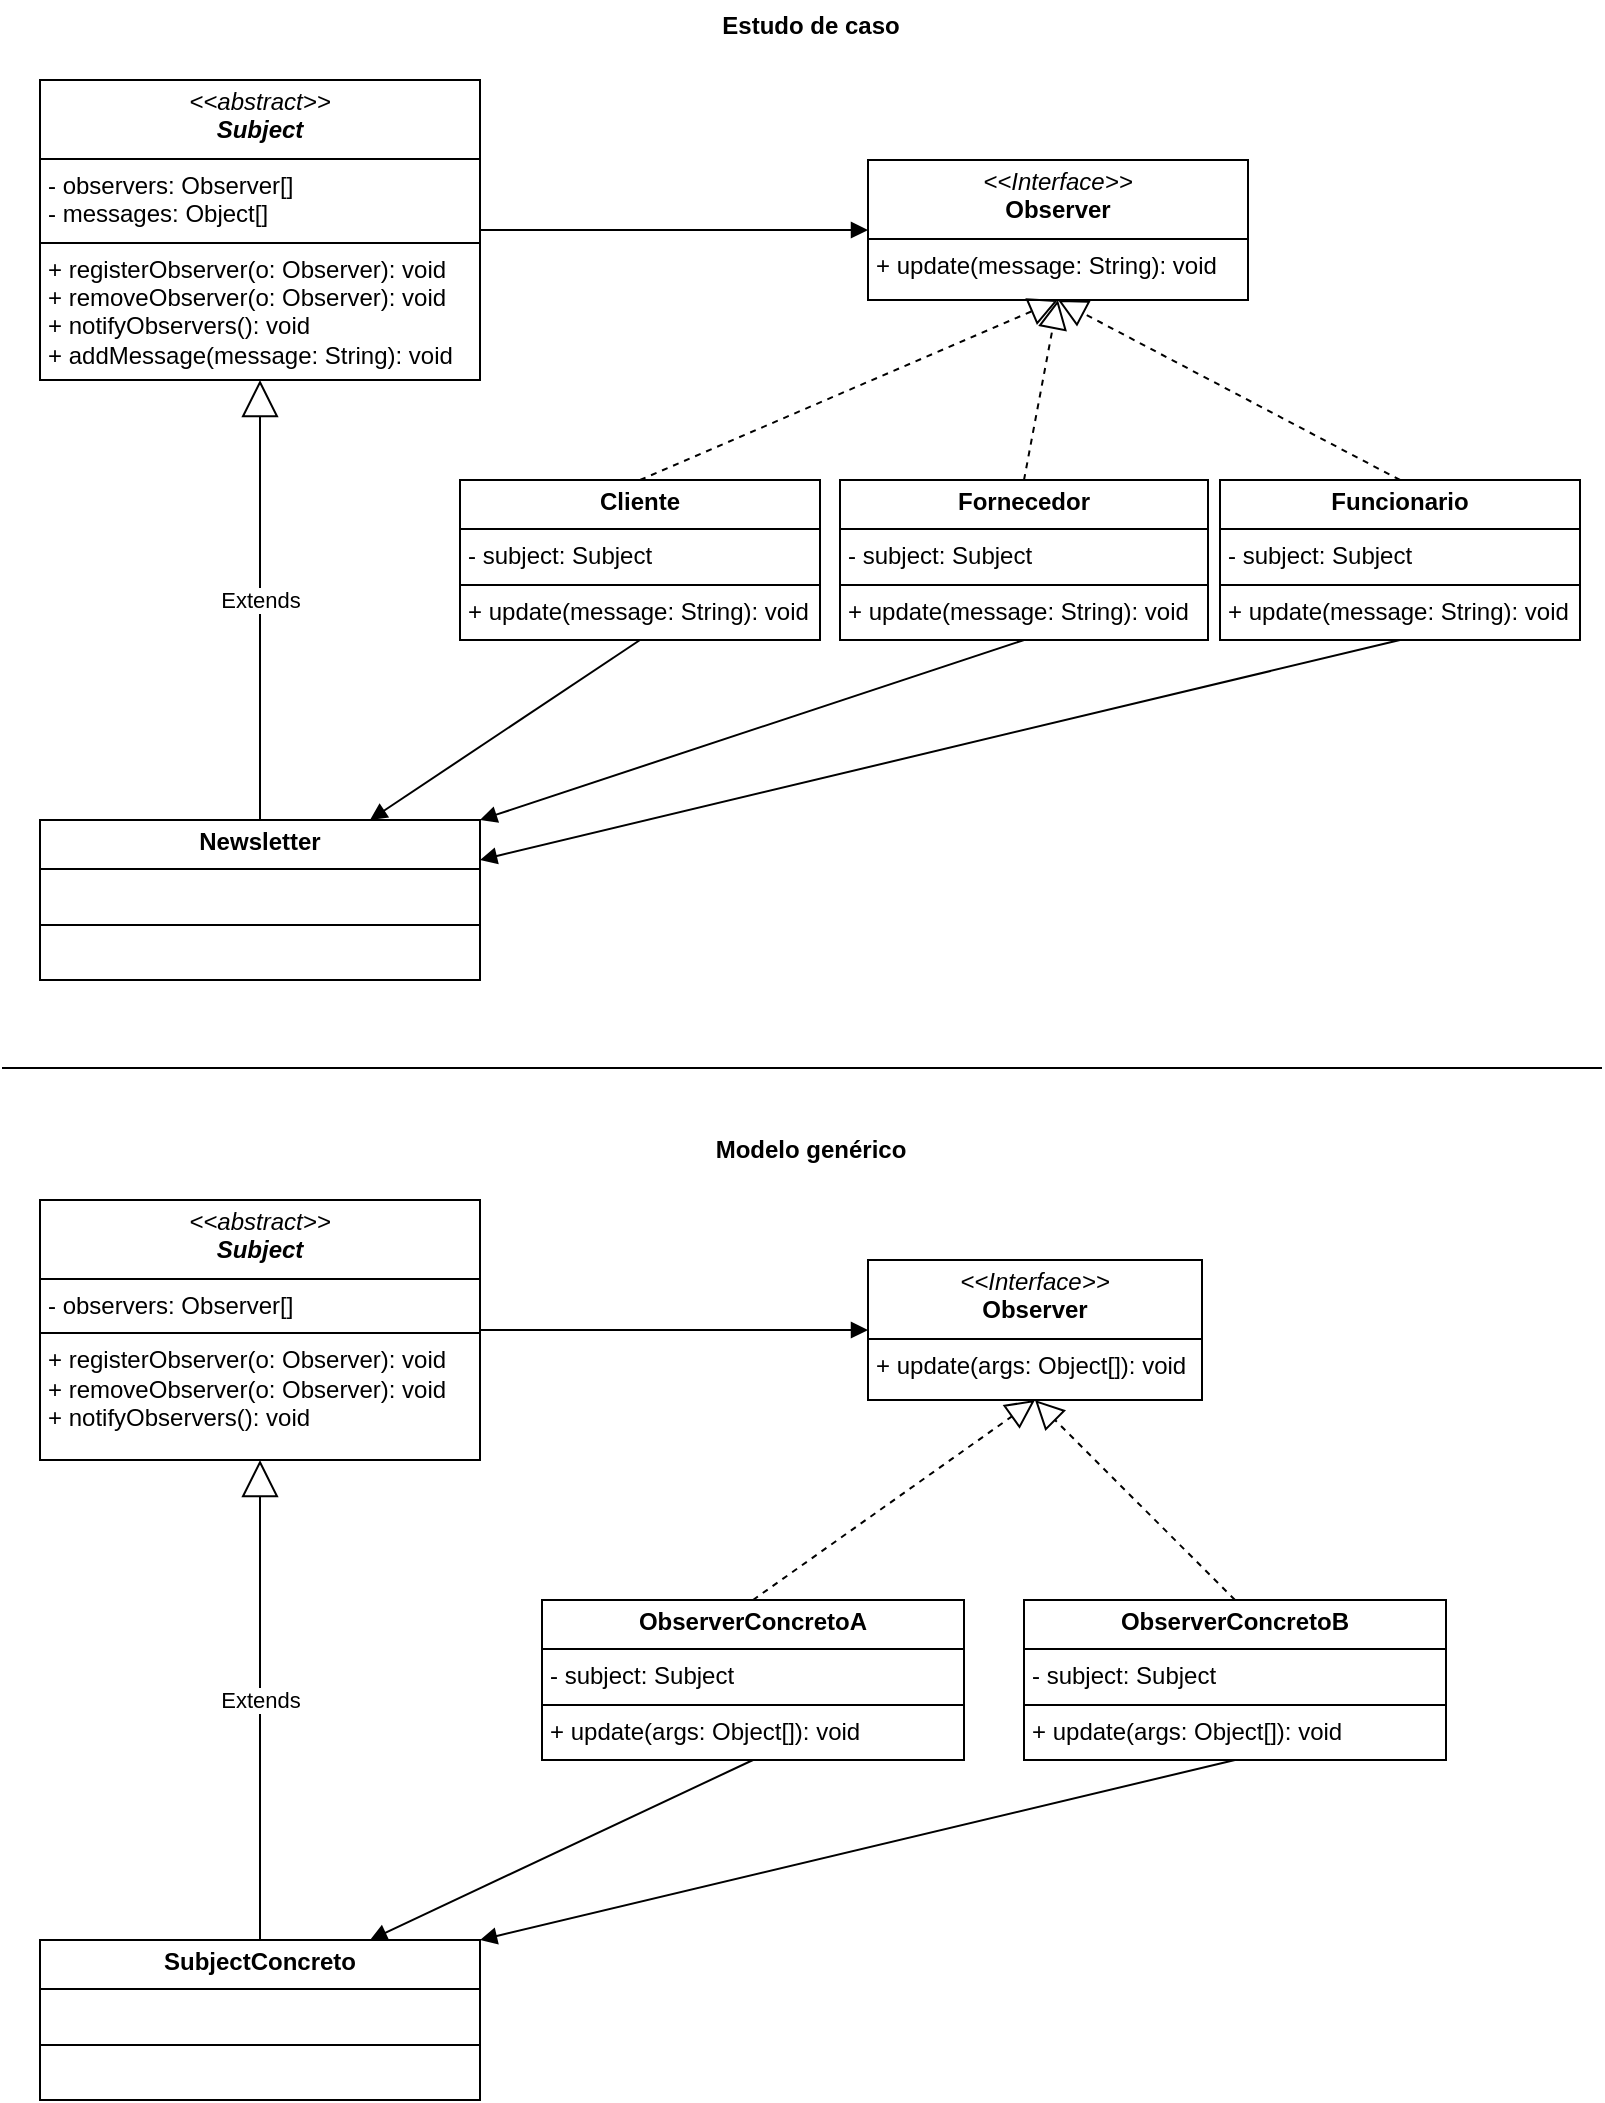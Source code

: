 <mxfile version="28.1.2">
  <diagram name="Página-1" id="Gj2zUyQPATjFIZVH35gL">
    <mxGraphModel dx="1426" dy="843" grid="1" gridSize="10" guides="1" tooltips="1" connect="1" arrows="1" fold="1" page="1" pageScale="1" pageWidth="827" pageHeight="1169" math="0" shadow="0">
      <root>
        <mxCell id="0" />
        <mxCell id="1" parent="0" />
        <mxCell id="_0cO53vU2uUStuK1rOix-2" value="&lt;p style=&quot;margin:0px;margin-top:4px;text-align:center;&quot;&gt;&lt;b&gt;Newsletter&lt;/b&gt;&lt;/p&gt;&lt;hr size=&quot;1&quot; style=&quot;border-style:solid;&quot;&gt;&lt;p style=&quot;margin:0px;margin-left:4px;&quot;&gt;&lt;br&gt;&lt;/p&gt;&lt;hr size=&quot;1&quot; style=&quot;border-style:solid;&quot;&gt;&lt;p style=&quot;margin: 0px 0px 0px 4px;&quot;&gt;&lt;br&gt;&lt;/p&gt;" style="verticalAlign=top;align=left;overflow=fill;html=1;whiteSpace=wrap;" vertex="1" parent="1">
          <mxGeometry x="29" y="420" width="220" height="80" as="geometry" />
        </mxCell>
        <mxCell id="_0cO53vU2uUStuK1rOix-5" value="&lt;p style=&quot;margin:0px;margin-top:4px;text-align:center;&quot;&gt;&lt;i&gt;&amp;lt;&amp;lt;Interface&amp;gt;&amp;gt;&lt;/i&gt;&lt;br&gt;&lt;b&gt;Observer&lt;/b&gt;&lt;/p&gt;&lt;hr size=&quot;1&quot; style=&quot;border-style:solid;&quot;&gt;&lt;p style=&quot;margin:0px;margin-left:4px;&quot;&gt;+ update(message: String): void&lt;/p&gt;" style="verticalAlign=top;align=left;overflow=fill;html=1;whiteSpace=wrap;" vertex="1" parent="1">
          <mxGeometry x="443" y="90" width="190" height="70" as="geometry" />
        </mxCell>
        <mxCell id="_0cO53vU2uUStuK1rOix-6" value="&lt;p style=&quot;margin:0px;margin-top:4px;text-align:center;&quot;&gt;&lt;b&gt;Cliente&lt;/b&gt;&lt;/p&gt;&lt;hr size=&quot;1&quot; style=&quot;border-style:solid;&quot;&gt;&lt;p style=&quot;margin:0px;margin-left:4px;&quot;&gt;- subject: Subject&lt;/p&gt;&lt;hr size=&quot;1&quot; style=&quot;border-style:solid;&quot;&gt;&lt;p style=&quot;margin:0px;margin-left:4px;&quot;&gt;+ update(message: String): void&lt;/p&gt;" style="verticalAlign=top;align=left;overflow=fill;html=1;whiteSpace=wrap;" vertex="1" parent="1">
          <mxGeometry x="239" y="250" width="180" height="80" as="geometry" />
        </mxCell>
        <mxCell id="_0cO53vU2uUStuK1rOix-7" value="&lt;p style=&quot;margin:0px;margin-top:4px;text-align:center;&quot;&gt;&lt;b&gt;Fornecedor&lt;/b&gt;&lt;/p&gt;&lt;hr size=&quot;1&quot; style=&quot;border-style:solid;&quot;&gt;&lt;p style=&quot;margin:0px;margin-left:4px;&quot;&gt;- subject: Subject&lt;/p&gt;&lt;hr size=&quot;1&quot; style=&quot;border-style:solid;&quot;&gt;&lt;p style=&quot;margin:0px;margin-left:4px;&quot;&gt;+ update(message: String): void&lt;/p&gt;" style="verticalAlign=top;align=left;overflow=fill;html=1;whiteSpace=wrap;" vertex="1" parent="1">
          <mxGeometry x="429" y="250" width="184" height="80" as="geometry" />
        </mxCell>
        <mxCell id="_0cO53vU2uUStuK1rOix-8" value="&lt;p style=&quot;margin:0px;margin-top:4px;text-align:center;&quot;&gt;&lt;b&gt;Funcionario&lt;/b&gt;&lt;/p&gt;&lt;hr size=&quot;1&quot; style=&quot;border-style:solid;&quot;&gt;&lt;p style=&quot;margin:0px;margin-left:4px;&quot;&gt;- subject: Subject&lt;/p&gt;&lt;hr size=&quot;1&quot; style=&quot;border-style:solid;&quot;&gt;&lt;p style=&quot;margin:0px;margin-left:4px;&quot;&gt;+ update(message: String): void&lt;/p&gt;" style="verticalAlign=top;align=left;overflow=fill;html=1;whiteSpace=wrap;" vertex="1" parent="1">
          <mxGeometry x="619" y="250" width="180" height="80" as="geometry" />
        </mxCell>
        <mxCell id="_0cO53vU2uUStuK1rOix-14" value="" style="endArrow=block;dashed=1;endFill=0;endSize=12;html=1;rounded=0;exitX=0.5;exitY=0;exitDx=0;exitDy=0;entryX=0.5;entryY=1;entryDx=0;entryDy=0;" edge="1" parent="1" source="_0cO53vU2uUStuK1rOix-6" target="_0cO53vU2uUStuK1rOix-5">
          <mxGeometry width="160" relative="1" as="geometry">
            <mxPoint x="139" y="330" as="sourcePoint" />
            <mxPoint x="139" y="220" as="targetPoint" />
          </mxGeometry>
        </mxCell>
        <mxCell id="_0cO53vU2uUStuK1rOix-15" value="" style="endArrow=block;dashed=1;endFill=0;endSize=12;html=1;rounded=0;exitX=0.5;exitY=0;exitDx=0;exitDy=0;entryX=0.5;entryY=1;entryDx=0;entryDy=0;" edge="1" parent="1" source="_0cO53vU2uUStuK1rOix-7" target="_0cO53vU2uUStuK1rOix-5">
          <mxGeometry width="160" relative="1" as="geometry">
            <mxPoint x="589" y="570" as="sourcePoint" />
            <mxPoint x="844" y="410" as="targetPoint" />
          </mxGeometry>
        </mxCell>
        <mxCell id="_0cO53vU2uUStuK1rOix-16" value="" style="endArrow=block;dashed=1;endFill=0;endSize=12;html=1;rounded=0;exitX=0.5;exitY=0;exitDx=0;exitDy=0;entryX=0.5;entryY=1;entryDx=0;entryDy=0;" edge="1" parent="1" source="_0cO53vU2uUStuK1rOix-8" target="_0cO53vU2uUStuK1rOix-5">
          <mxGeometry width="160" relative="1" as="geometry">
            <mxPoint x="719" y="450" as="sourcePoint" />
            <mxPoint x="499" y="350" as="targetPoint" />
          </mxGeometry>
        </mxCell>
        <mxCell id="_0cO53vU2uUStuK1rOix-19" value="" style="html=1;verticalAlign=bottom;endArrow=block;curved=0;rounded=0;exitX=1;exitY=0.5;exitDx=0;exitDy=0;entryX=0;entryY=0.5;entryDx=0;entryDy=0;" edge="1" parent="1" source="_0cO53vU2uUStuK1rOix-28" target="_0cO53vU2uUStuK1rOix-5">
          <mxGeometry width="80" relative="1" as="geometry">
            <mxPoint x="249" y="115" as="sourcePoint" />
            <mxPoint x="541" y="130" as="targetPoint" />
          </mxGeometry>
        </mxCell>
        <mxCell id="_0cO53vU2uUStuK1rOix-24" value="" style="html=1;verticalAlign=bottom;endArrow=block;curved=0;rounded=0;exitX=0.5;exitY=1;exitDx=0;exitDy=0;entryX=0.75;entryY=0;entryDx=0;entryDy=0;" edge="1" parent="1" source="_0cO53vU2uUStuK1rOix-6" target="_0cO53vU2uUStuK1rOix-2">
          <mxGeometry width="80" relative="1" as="geometry">
            <mxPoint x="379" y="110" as="sourcePoint" />
            <mxPoint x="573" y="110" as="targetPoint" />
          </mxGeometry>
        </mxCell>
        <mxCell id="_0cO53vU2uUStuK1rOix-25" value="" style="html=1;verticalAlign=bottom;endArrow=block;curved=0;rounded=0;exitX=0.5;exitY=1;exitDx=0;exitDy=0;entryX=1;entryY=0;entryDx=0;entryDy=0;" edge="1" parent="1" source="_0cO53vU2uUStuK1rOix-7" target="_0cO53vU2uUStuK1rOix-2">
          <mxGeometry width="80" relative="1" as="geometry">
            <mxPoint x="386" y="360" as="sourcePoint" />
            <mxPoint x="279" y="420" as="targetPoint" />
          </mxGeometry>
        </mxCell>
        <mxCell id="_0cO53vU2uUStuK1rOix-26" value="" style="html=1;verticalAlign=bottom;endArrow=block;curved=0;rounded=0;exitX=0.5;exitY=1;exitDx=0;exitDy=0;entryX=1;entryY=0.25;entryDx=0;entryDy=0;" edge="1" parent="1" source="_0cO53vU2uUStuK1rOix-8" target="_0cO53vU2uUStuK1rOix-2">
          <mxGeometry width="80" relative="1" as="geometry">
            <mxPoint x="720" y="390" as="sourcePoint" />
            <mxPoint x="439" y="450" as="targetPoint" />
          </mxGeometry>
        </mxCell>
        <mxCell id="_0cO53vU2uUStuK1rOix-28" value="&lt;p style=&quot;margin:0px;margin-top:4px;text-align:center;&quot;&gt;&lt;i&gt;&amp;lt;&amp;lt;abstract&amp;gt;&amp;gt;&lt;/i&gt;&lt;br&gt;&lt;b&gt;&lt;i&gt;Subject&lt;/i&gt;&lt;/b&gt;&lt;/p&gt;&lt;hr size=&quot;1&quot; style=&quot;border-style:solid;&quot;&gt;&lt;p style=&quot;margin: 0px 0px 0px 4px;&quot;&gt;- observers: Observer[]&lt;/p&gt;&lt;p style=&quot;margin: 0px 0px 0px 4px;&quot;&gt;- messages: Object[]&lt;/p&gt;&lt;hr size=&quot;1&quot; style=&quot;border-style:solid;&quot;&gt;&lt;p style=&quot;margin: 0px 0px 0px 4px;&quot;&gt;+ registerObserver(o: Observer): void&lt;br&gt;+ removeObserver(o: Observer): void&lt;/p&gt;&lt;p style=&quot;margin: 0px 0px 0px 4px;&quot;&gt;+ notifyObservers(): void&lt;/p&gt;&lt;p style=&quot;margin: 0px 0px 0px 4px;&quot;&gt;+ addMessage(message: String): void&lt;/p&gt;" style="verticalAlign=top;align=left;overflow=fill;html=1;whiteSpace=wrap;" vertex="1" parent="1">
          <mxGeometry x="29" y="50" width="220" height="150" as="geometry" />
        </mxCell>
        <mxCell id="_0cO53vU2uUStuK1rOix-29" value="Extends" style="endArrow=block;endSize=16;endFill=0;html=1;rounded=0;exitX=0.5;exitY=0;exitDx=0;exitDy=0;entryX=0.5;entryY=1;entryDx=0;entryDy=0;" edge="1" parent="1" source="_0cO53vU2uUStuK1rOix-2" target="_0cO53vU2uUStuK1rOix-28">
          <mxGeometry width="160" relative="1" as="geometry">
            <mxPoint x="829" y="410" as="sourcePoint" />
            <mxPoint x="989" y="410" as="targetPoint" />
          </mxGeometry>
        </mxCell>
        <mxCell id="_0cO53vU2uUStuK1rOix-30" value="Estudo de caso" style="text;align=center;fontStyle=1;verticalAlign=middle;spacingLeft=3;spacingRight=3;strokeColor=none;rotatable=0;points=[[0,0.5],[1,0.5]];portConstraint=eastwest;html=1;" vertex="1" parent="1">
          <mxGeometry x="374" y="10" width="80" height="26" as="geometry" />
        </mxCell>
        <mxCell id="_0cO53vU2uUStuK1rOix-31" value="" style="line;strokeWidth=1;fillColor=none;align=left;verticalAlign=middle;spacingTop=-1;spacingLeft=3;spacingRight=3;rotatable=0;labelPosition=right;points=[];portConstraint=eastwest;strokeColor=inherit;" vertex="1" parent="1">
          <mxGeometry x="10" y="540" width="800" height="8" as="geometry" />
        </mxCell>
        <mxCell id="_0cO53vU2uUStuK1rOix-32" value="Modelo genérico" style="text;align=center;fontStyle=1;verticalAlign=middle;spacingLeft=3;spacingRight=3;strokeColor=none;rotatable=0;points=[[0,0.5],[1,0.5]];portConstraint=eastwest;html=1;" vertex="1" parent="1">
          <mxGeometry x="374" y="572" width="80" height="26" as="geometry" />
        </mxCell>
        <mxCell id="_0cO53vU2uUStuK1rOix-33" value="&lt;p style=&quot;margin:0px;margin-top:4px;text-align:center;&quot;&gt;&lt;b&gt;SubjectConcreto&lt;/b&gt;&lt;/p&gt;&lt;hr size=&quot;1&quot; style=&quot;border-style:solid;&quot;&gt;&lt;p style=&quot;margin:0px;margin-left:4px;&quot;&gt;&lt;br&gt;&lt;/p&gt;&lt;hr size=&quot;1&quot; style=&quot;border-style:solid;&quot;&gt;&lt;p style=&quot;margin: 0px 0px 0px 4px;&quot;&gt;&lt;br&gt;&lt;/p&gt;" style="verticalAlign=top;align=left;overflow=fill;html=1;whiteSpace=wrap;" vertex="1" parent="1">
          <mxGeometry x="29" y="980" width="220" height="80" as="geometry" />
        </mxCell>
        <mxCell id="_0cO53vU2uUStuK1rOix-34" value="&lt;p style=&quot;margin:0px;margin-top:4px;text-align:center;&quot;&gt;&lt;i&gt;&amp;lt;&amp;lt;Interface&amp;gt;&amp;gt;&lt;/i&gt;&lt;br&gt;&lt;b&gt;Observer&lt;/b&gt;&lt;/p&gt;&lt;hr size=&quot;1&quot; style=&quot;border-style:solid;&quot;&gt;&lt;p style=&quot;margin:0px;margin-left:4px;&quot;&gt;+ update(args: Object[]): void&lt;/p&gt;" style="verticalAlign=top;align=left;overflow=fill;html=1;whiteSpace=wrap;" vertex="1" parent="1">
          <mxGeometry x="443" y="640" width="167" height="70" as="geometry" />
        </mxCell>
        <mxCell id="_0cO53vU2uUStuK1rOix-35" value="&lt;p style=&quot;margin:0px;margin-top:4px;text-align:center;&quot;&gt;&lt;b&gt;ObserverConcretoA&lt;/b&gt;&lt;/p&gt;&lt;hr size=&quot;1&quot; style=&quot;border-style:solid;&quot;&gt;&lt;p style=&quot;margin:0px;margin-left:4px;&quot;&gt;- subject: Subject&lt;/p&gt;&lt;hr size=&quot;1&quot; style=&quot;border-style:solid;&quot;&gt;&lt;p style=&quot;margin:0px;margin-left:4px;&quot;&gt;+ update(args: Object[]): void&lt;/p&gt;" style="verticalAlign=top;align=left;overflow=fill;html=1;whiteSpace=wrap;" vertex="1" parent="1">
          <mxGeometry x="280" y="810" width="211" height="80" as="geometry" />
        </mxCell>
        <mxCell id="_0cO53vU2uUStuK1rOix-36" value="&lt;p style=&quot;margin:0px;margin-top:4px;text-align:center;&quot;&gt;&lt;b&gt;ObserverConcretoB&lt;/b&gt;&lt;/p&gt;&lt;hr size=&quot;1&quot; style=&quot;border-style:solid;&quot;&gt;&lt;p style=&quot;margin:0px;margin-left:4px;&quot;&gt;- subject: Subject&lt;/p&gt;&lt;hr size=&quot;1&quot; style=&quot;border-style:solid;&quot;&gt;&lt;p style=&quot;margin:0px;margin-left:4px;&quot;&gt;+ update(args: Object[]): void&lt;/p&gt;" style="verticalAlign=top;align=left;overflow=fill;html=1;whiteSpace=wrap;" vertex="1" parent="1">
          <mxGeometry x="521" y="810" width="211" height="80" as="geometry" />
        </mxCell>
        <mxCell id="_0cO53vU2uUStuK1rOix-38" value="" style="endArrow=block;dashed=1;endFill=0;endSize=12;html=1;rounded=0;exitX=0.5;exitY=0;exitDx=0;exitDy=0;entryX=0.5;entryY=1;entryDx=0;entryDy=0;" edge="1" parent="1" source="_0cO53vU2uUStuK1rOix-35" target="_0cO53vU2uUStuK1rOix-34">
          <mxGeometry width="160" relative="1" as="geometry">
            <mxPoint x="139" y="890" as="sourcePoint" />
            <mxPoint x="139" y="780" as="targetPoint" />
          </mxGeometry>
        </mxCell>
        <mxCell id="_0cO53vU2uUStuK1rOix-39" value="" style="endArrow=block;dashed=1;endFill=0;endSize=12;html=1;rounded=0;exitX=0.5;exitY=0;exitDx=0;exitDy=0;entryX=0.5;entryY=1;entryDx=0;entryDy=0;" edge="1" parent="1" source="_0cO53vU2uUStuK1rOix-36" target="_0cO53vU2uUStuK1rOix-34">
          <mxGeometry width="160" relative="1" as="geometry">
            <mxPoint x="589" y="1130" as="sourcePoint" />
            <mxPoint x="844" y="970" as="targetPoint" />
          </mxGeometry>
        </mxCell>
        <mxCell id="_0cO53vU2uUStuK1rOix-41" value="" style="html=1;verticalAlign=bottom;endArrow=block;curved=0;rounded=0;exitX=1;exitY=0.5;exitDx=0;exitDy=0;entryX=0;entryY=0.5;entryDx=0;entryDy=0;" edge="1" parent="1" source="_0cO53vU2uUStuK1rOix-45" target="_0cO53vU2uUStuK1rOix-34">
          <mxGeometry width="80" relative="1" as="geometry">
            <mxPoint x="249" y="675" as="sourcePoint" />
            <mxPoint x="541" y="690" as="targetPoint" />
          </mxGeometry>
        </mxCell>
        <mxCell id="_0cO53vU2uUStuK1rOix-42" value="" style="html=1;verticalAlign=bottom;endArrow=block;curved=0;rounded=0;exitX=0.5;exitY=1;exitDx=0;exitDy=0;entryX=0.75;entryY=0;entryDx=0;entryDy=0;" edge="1" parent="1" source="_0cO53vU2uUStuK1rOix-35" target="_0cO53vU2uUStuK1rOix-33">
          <mxGeometry width="80" relative="1" as="geometry">
            <mxPoint x="379" y="670" as="sourcePoint" />
            <mxPoint x="573" y="670" as="targetPoint" />
          </mxGeometry>
        </mxCell>
        <mxCell id="_0cO53vU2uUStuK1rOix-43" value="" style="html=1;verticalAlign=bottom;endArrow=block;curved=0;rounded=0;exitX=0.5;exitY=1;exitDx=0;exitDy=0;entryX=1;entryY=0;entryDx=0;entryDy=0;" edge="1" parent="1" source="_0cO53vU2uUStuK1rOix-36" target="_0cO53vU2uUStuK1rOix-33">
          <mxGeometry width="80" relative="1" as="geometry">
            <mxPoint x="386" y="920" as="sourcePoint" />
            <mxPoint x="279" y="980" as="targetPoint" />
          </mxGeometry>
        </mxCell>
        <mxCell id="_0cO53vU2uUStuK1rOix-45" value="&lt;p style=&quot;margin:0px;margin-top:4px;text-align:center;&quot;&gt;&lt;i&gt;&amp;lt;&amp;lt;abstract&amp;gt;&amp;gt;&lt;/i&gt;&lt;br&gt;&lt;b&gt;&lt;i&gt;Subject&lt;/i&gt;&lt;/b&gt;&lt;/p&gt;&lt;hr size=&quot;1&quot; style=&quot;border-style:solid;&quot;&gt;&lt;p style=&quot;margin: 0px 0px 0px 4px;&quot;&gt;- observers: Observer[]&lt;br&gt;&lt;/p&gt;&lt;hr size=&quot;1&quot; style=&quot;border-style:solid;&quot;&gt;&lt;p style=&quot;margin: 0px 0px 0px 4px;&quot;&gt;+ registerObserver(o: Observer): void&lt;br&gt;+ removeObserver(o: Observer): void&lt;/p&gt;&lt;p style=&quot;margin: 0px 0px 0px 4px;&quot;&gt;+ notifyObservers(): void&lt;/p&gt;" style="verticalAlign=top;align=left;overflow=fill;html=1;whiteSpace=wrap;" vertex="1" parent="1">
          <mxGeometry x="29" y="610" width="220" height="130" as="geometry" />
        </mxCell>
        <mxCell id="_0cO53vU2uUStuK1rOix-46" value="Extends" style="endArrow=block;endSize=16;endFill=0;html=1;rounded=0;exitX=0.5;exitY=0;exitDx=0;exitDy=0;entryX=0.5;entryY=1;entryDx=0;entryDy=0;" edge="1" parent="1" source="_0cO53vU2uUStuK1rOix-33" target="_0cO53vU2uUStuK1rOix-45">
          <mxGeometry width="160" relative="1" as="geometry">
            <mxPoint x="829" y="970" as="sourcePoint" />
            <mxPoint x="989" y="970" as="targetPoint" />
          </mxGeometry>
        </mxCell>
      </root>
    </mxGraphModel>
  </diagram>
</mxfile>
